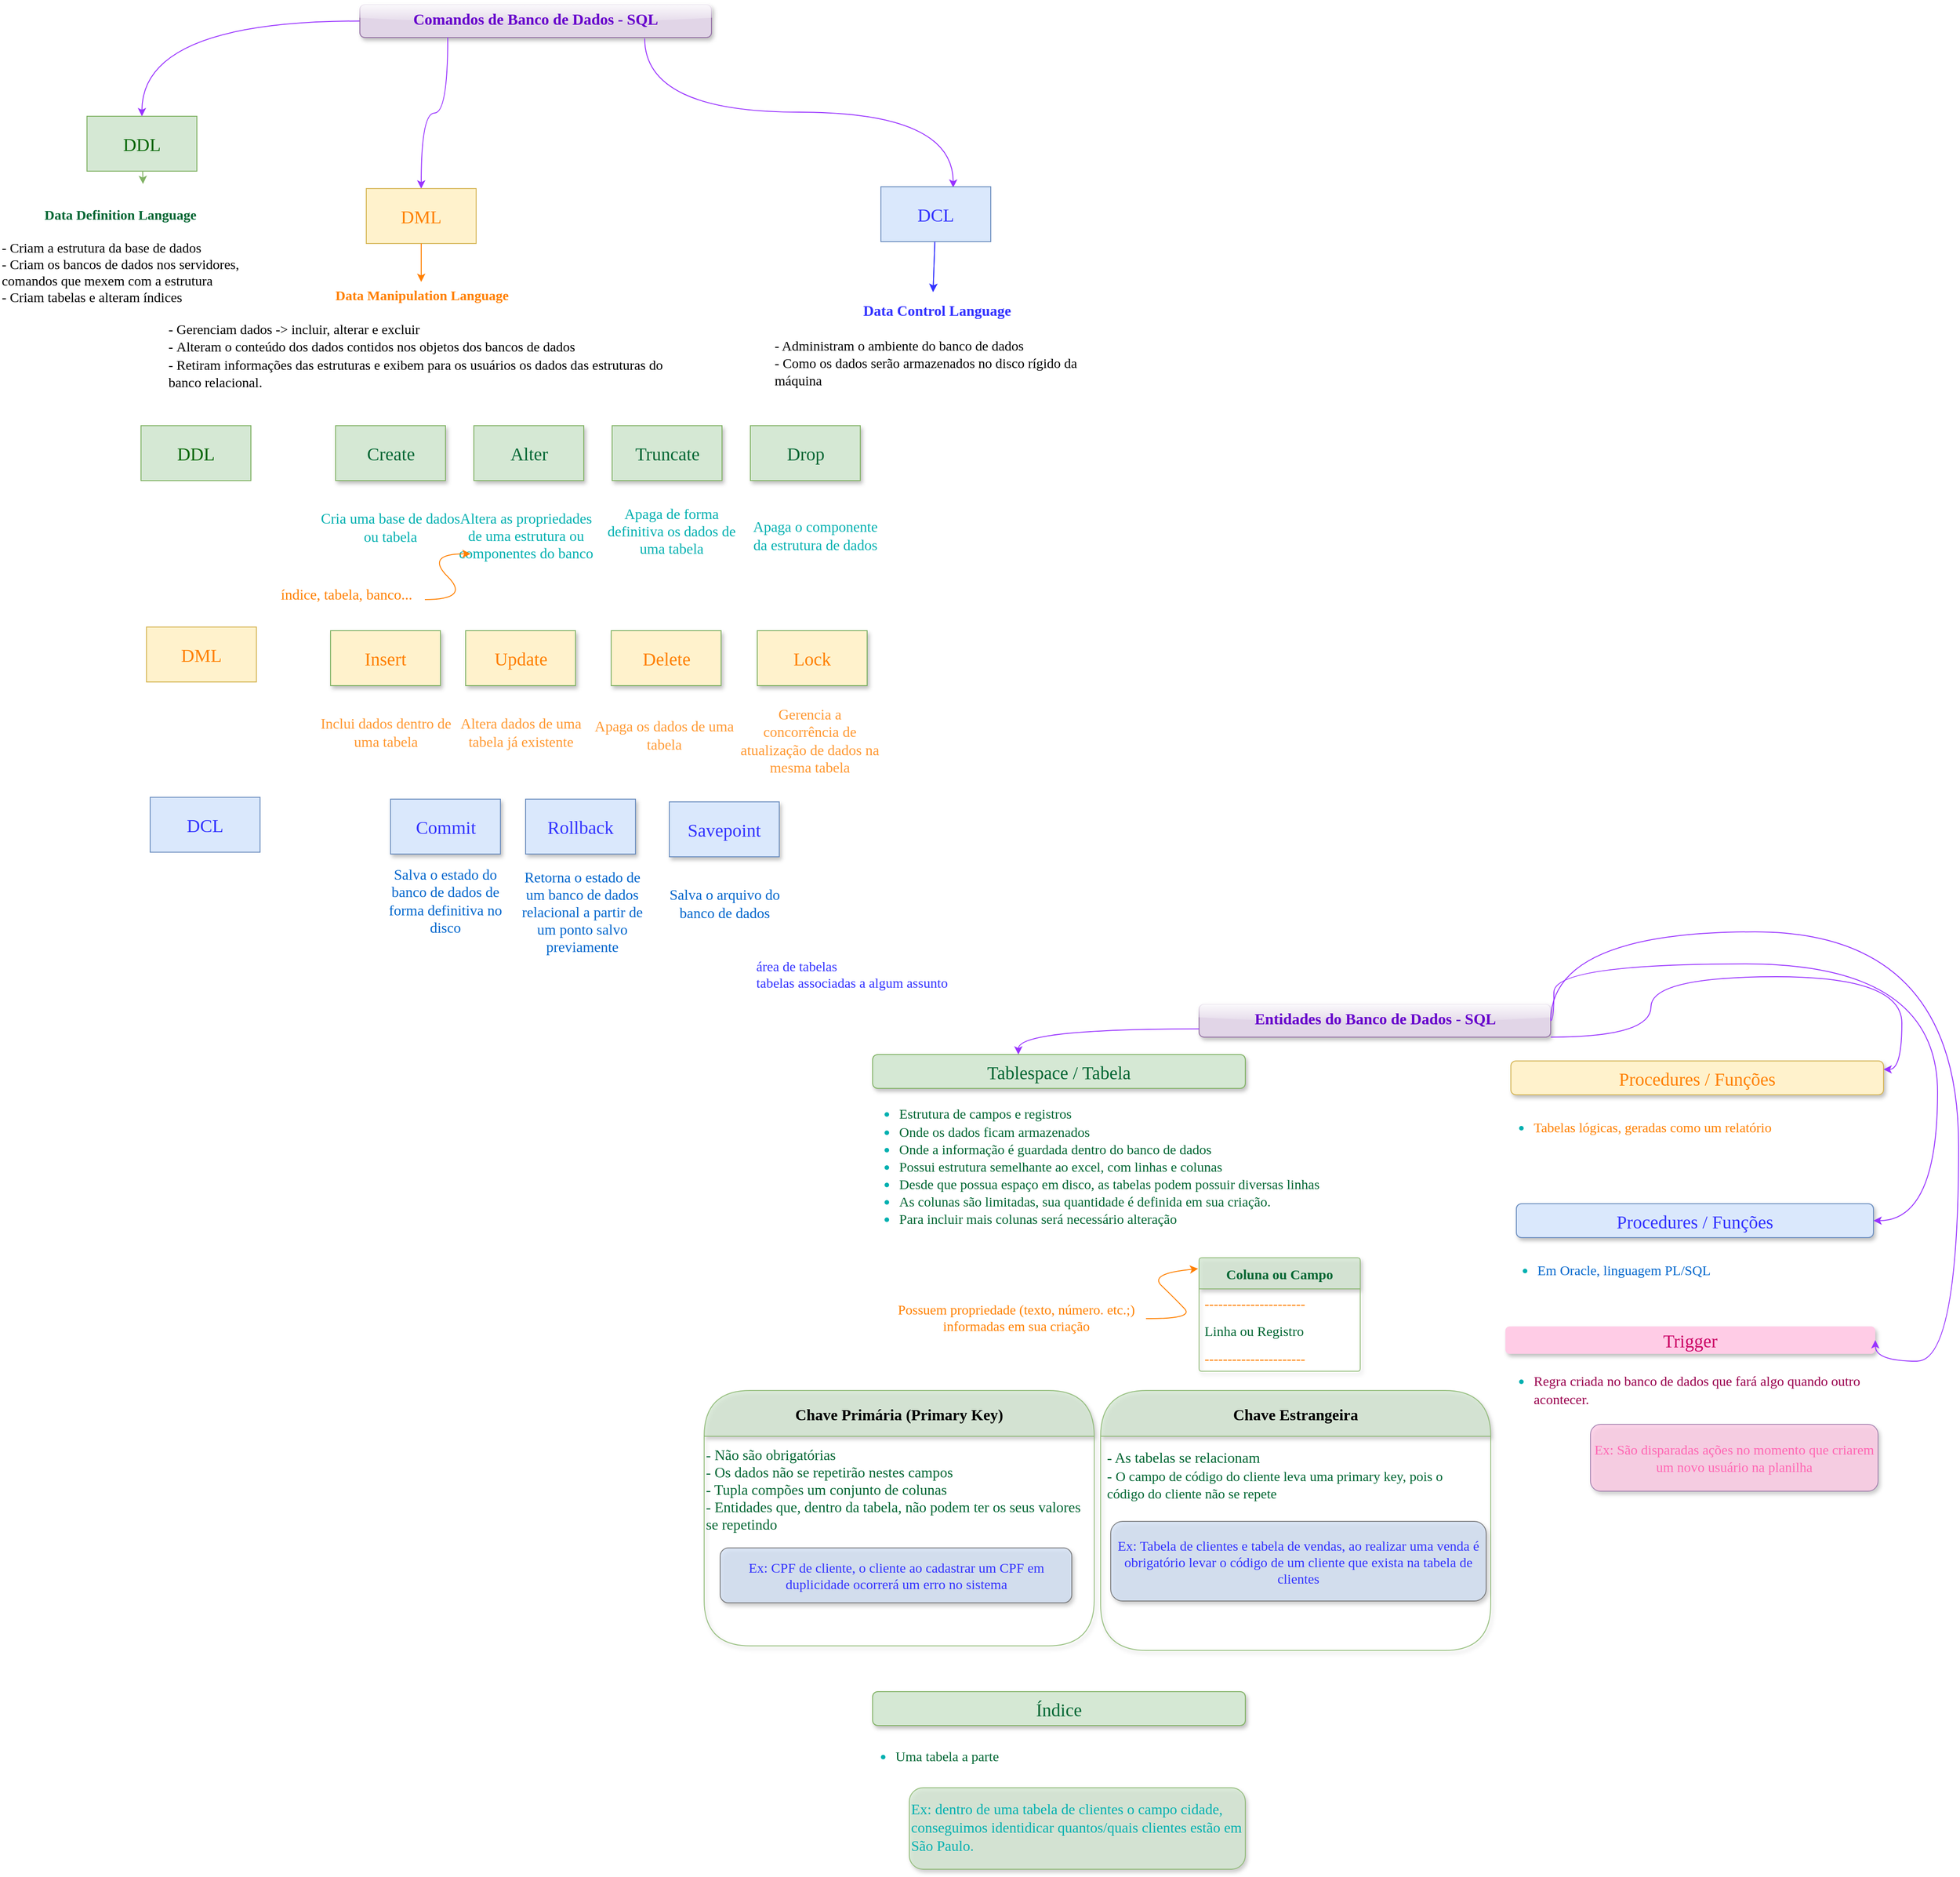 <mxfile version="20.4.0" type="github">
  <diagram id="2lYntNfgOz4Zp2xXQCv-" name="Página-1">
    <mxGraphModel dx="2600" dy="1845" grid="0" gridSize="10" guides="1" tooltips="1" connect="1" arrows="1" fold="1" page="0" pageScale="1" pageWidth="827" pageHeight="1169" background="none" math="0" shadow="0">
      <root>
        <mxCell id="0" />
        <mxCell id="1" parent="0" />
        <mxCell id="KcA9sx5EcOgl9lJ91ylc-1" value="&lt;font color=&quot;#006600&quot; face=&quot;Lucida Console&quot; style=&quot;font-size: 20px;&quot;&gt;DDL&lt;/font&gt;" style="rounded=0;whiteSpace=wrap;html=1;fillColor=#d5e8d4;strokeColor=#82b366;labelBackgroundColor=none;" parent="1" vertex="1">
          <mxGeometry x="-228" y="-315" width="120" height="60" as="geometry" />
        </mxCell>
        <mxCell id="KcA9sx5EcOgl9lJ91ylc-20" value="" style="edgeStyle=orthogonalEdgeStyle;orthogonalLoop=1;jettySize=auto;html=1;strokeColor=#9933FF;fontFamily=Comic Sans MS;fontSize=16;fontColor=#CC00CC;curved=1;" parent="1" source="KcA9sx5EcOgl9lJ91ylc-3" target="KcA9sx5EcOgl9lJ91ylc-1" edge="1">
          <mxGeometry relative="1" as="geometry" />
        </mxCell>
        <mxCell id="KcA9sx5EcOgl9lJ91ylc-3" value="&lt;font style=&quot;font-size: 17px;&quot; color=&quot;#6600cc&quot;&gt;Comandos de Banco de Dados - SQL&lt;/font&gt;" style="text;whiteSpace=wrap;html=1;fontFamily=Comic Sans MS;fontSize=14;fontStyle=1;strokeColor=#9673a6;rounded=1;shadow=1;glass=1;fillColor=#e1d5e7;fillStyle=auto;align=center;" parent="1" vertex="1">
          <mxGeometry x="70" y="-437" width="384" height="36" as="geometry" />
        </mxCell>
        <mxCell id="KcA9sx5EcOgl9lJ91ylc-4" value="" style="endArrow=classic;html=1;rounded=0;fontFamily=Lucida Console;fontSize=20;fontColor=#FF8000;fillColor=#d5e8d4;strokeColor=#82b366;" parent="1" source="KcA9sx5EcOgl9lJ91ylc-1" target="KcA9sx5EcOgl9lJ91ylc-6" edge="1">
          <mxGeometry width="50" height="50" relative="1" as="geometry">
            <mxPoint x="541" y="80" as="sourcePoint" />
            <mxPoint x="623" y="80" as="targetPoint" />
          </mxGeometry>
        </mxCell>
        <mxCell id="KcA9sx5EcOgl9lJ91ylc-6" value="&lt;br&gt;&lt;div style=&quot;text-align: center;&quot;&gt;&lt;b style=&quot;color: rgb(0, 102, 51); font-family: Verdana; background-color: initial;&quot;&gt;Data Definition Language&lt;/b&gt;&lt;/div&gt;&lt;div style=&quot;text-align: center;&quot;&gt;&lt;br&gt;&lt;/div&gt;- Criam a estrutura da base de dados&amp;nbsp;&lt;br&gt;- Criam os bancos de dados nos servidores,&lt;br&gt;comandos que mexem com a estrutura&lt;br&gt;- Criam tabelas e alteram índices" style="text;html=1;resizable=0;autosize=1;align=left;verticalAlign=middle;points=[];fillColor=default;strokeColor=none;rounded=0;labelBackgroundColor=none;fontFamily=Comic Sans MS;fontSize=15;fontColor=#000000;fillStyle=dots;gradientColor=none;" parent="1" vertex="1">
          <mxGeometry x="-323" y="-241" width="316" height="138" as="geometry" />
        </mxCell>
        <mxCell id="KcA9sx5EcOgl9lJ91ylc-122" value="" style="edgeStyle=orthogonalEdgeStyle;curved=1;orthogonalLoop=1;jettySize=auto;html=1;strokeColor=#9933FF;exitX=0.25;exitY=1;exitDx=0;exitDy=0;fillColor=#e1d5e7;" parent="1" source="KcA9sx5EcOgl9lJ91ylc-3" target="KcA9sx5EcOgl9lJ91ylc-81" edge="1">
          <mxGeometry relative="1" as="geometry">
            <mxPoint x="200" y="-290.0" as="targetPoint" />
          </mxGeometry>
        </mxCell>
        <mxCell id="KcA9sx5EcOgl9lJ91ylc-81" value="&lt;font face=&quot;Lucida Console&quot; style=&quot;font-size: 20px;&quot; color=&quot;#ff8000&quot;&gt;DML&lt;/font&gt;" style="rounded=0;whiteSpace=wrap;html=1;fillColor=#fff2cc;strokeColor=#d6b656;labelBackgroundColor=none;" parent="1" vertex="1">
          <mxGeometry x="77" y="-236" width="120" height="60" as="geometry" />
        </mxCell>
        <mxCell id="KcA9sx5EcOgl9lJ91ylc-102" style="edgeStyle=orthogonalEdgeStyle;rounded=0;jumpSize=2;orthogonalLoop=1;jettySize=auto;html=1;exitX=0.5;exitY=1;exitDx=0;exitDy=0;strokeColor=#00CC66;fontFamily=Comic Sans MS;fontSize=16;fontColor=#6600CC;" parent="1" edge="1">
          <mxGeometry relative="1" as="geometry">
            <mxPoint x="778.5" y="205" as="sourcePoint" />
            <mxPoint x="778.5" y="205" as="targetPoint" />
          </mxGeometry>
        </mxCell>
        <mxCell id="KcA9sx5EcOgl9lJ91ylc-110" value="&lt;font color=&quot;#000000&quot;&gt;&lt;br&gt;&lt;/font&gt;" style="text;html=1;align=left;verticalAlign=middle;resizable=0;points=[];autosize=1;strokeColor=none;fillColor=none;fontSize=17;fontFamily=Comic Sans MS;fontColor=#CC00CC;rounded=0;" parent="1" vertex="1">
          <mxGeometry x="-218" y="371" width="18" height="32" as="geometry" />
        </mxCell>
        <mxCell id="KcA9sx5EcOgl9lJ91ylc-118" value="&lt;font style=&quot;font-size: 15px;&quot;&gt;&lt;div style=&quot;text-align: center;&quot;&gt;&lt;b style=&quot;font-family: Verdana; background-color: initial;&quot;&gt;&lt;font color=&quot;#ff8000&quot;&gt;Data Manipulation Language&lt;/font&gt;&lt;/b&gt;&lt;/div&gt;&lt;div style=&quot;text-align: center;&quot;&gt;&lt;br style=&quot;color: rgb(0, 0, 0);&quot;&gt;&lt;/div&gt;&lt;font style=&quot;font-size: 15px;&quot; color=&quot;#000000&quot;&gt;- Gerenciam dados -&amp;gt; incluir, alterar e excluir&lt;br&gt;-&amp;nbsp;&lt;/font&gt;&lt;span style=&quot;color: rgb(0, 0, 0);&quot;&gt;Alteram o conteúdo dos dados contidos nos objetos dos bancos de dados&lt;/span&gt;&lt;font style=&quot;font-size: 15px;&quot; color=&quot;#000000&quot;&gt;&lt;br&gt;&lt;/font&gt;&lt;/font&gt;&lt;span style=&quot;font-size: 15px;&quot;&gt;&lt;font color=&quot;#000000&quot; style=&quot;font-size: 15px;&quot;&gt;- Retiram informações das estruturas e exibem para os usuários os dados das estruturas do banco relacional.&lt;/font&gt;&lt;br&gt;&lt;/span&gt;" style="text;html=1;strokeColor=none;fillColor=none;align=left;verticalAlign=middle;whiteSpace=wrap;rounded=0;labelBackgroundColor=none;fontFamily=Comic Sans MS;fontSize=16;fontColor=#00B0B0;" parent="1" vertex="1">
          <mxGeometry x="-141" y="-134" width="556" height="123" as="geometry" />
        </mxCell>
        <mxCell id="KcA9sx5EcOgl9lJ91ylc-120" value="" style="endArrow=classic;html=1;rounded=0;strokeColor=#FF8000;" parent="1" source="KcA9sx5EcOgl9lJ91ylc-81" target="KcA9sx5EcOgl9lJ91ylc-118" edge="1">
          <mxGeometry width="50" height="50" relative="1" as="geometry">
            <mxPoint x="245" y="-55" as="sourcePoint" />
            <mxPoint x="-35" y="-127" as="targetPoint" />
          </mxGeometry>
        </mxCell>
        <mxCell id="KcA9sx5EcOgl9lJ91ylc-125" value="&lt;font color=&quot;#3333ff&quot; face=&quot;Lucida Console&quot; style=&quot;font-size: 20px;&quot;&gt;DCL&lt;/font&gt;" style="rounded=0;whiteSpace=wrap;html=1;fillColor=#dae8fc;strokeColor=#6c8ebf;labelBackgroundColor=none;" parent="1" vertex="1">
          <mxGeometry x="639" y="-238" width="120" height="60" as="geometry" />
        </mxCell>
        <mxCell id="KcA9sx5EcOgl9lJ91ylc-127" value="" style="edgeStyle=orthogonalEdgeStyle;curved=1;orthogonalLoop=1;jettySize=auto;html=1;strokeColor=#9933FF;exitX=0.81;exitY=1.028;exitDx=0;exitDy=0;fillColor=#e1d5e7;exitPerimeter=0;entryX=0.658;entryY=0.017;entryDx=0;entryDy=0;entryPerimeter=0;" parent="1" source="KcA9sx5EcOgl9lJ91ylc-3" target="KcA9sx5EcOgl9lJ91ylc-125" edge="1">
          <mxGeometry relative="1" as="geometry">
            <mxPoint x="560" y="-267" as="sourcePoint" />
            <mxPoint x="346" y="-169" as="targetPoint" />
          </mxGeometry>
        </mxCell>
        <mxCell id="KcA9sx5EcOgl9lJ91ylc-128" value="&lt;div style=&quot;text-align: center;&quot;&gt;&lt;b style=&quot;font-family: Verdana; background-color: initial;&quot;&gt;&lt;font color=&quot;#3333ff&quot;&gt;Data Control Language&lt;/font&gt;&lt;/b&gt;&lt;/div&gt;&lt;div style=&quot;text-align: center;&quot;&gt;&lt;br style=&quot;font-size: 15px; color: rgb(0, 0, 0);&quot;&gt;&lt;/div&gt;&lt;font style=&quot;font-size: 15px;&quot; color=&quot;#000000&quot;&gt;&lt;span style=&quot;&quot;&gt;- Administram o ambiente do banco de dados &lt;br&gt;- Como os dados serão armazenados no disco rígido da máquina&lt;/span&gt;&lt;/font&gt;" style="text;html=1;strokeColor=none;fillColor=none;align=left;verticalAlign=middle;whiteSpace=wrap;rounded=0;labelBackgroundColor=none;fontFamily=Comic Sans MS;fontSize=16;fontColor=#00B0B0;" parent="1" vertex="1">
          <mxGeometry x="520.5" y="-106" width="357" height="82" as="geometry" />
        </mxCell>
        <mxCell id="KcA9sx5EcOgl9lJ91ylc-131" value="" style="endArrow=classic;html=1;rounded=0;strokeColor=#3333FF;" parent="1" source="KcA9sx5EcOgl9lJ91ylc-125" edge="1">
          <mxGeometry width="50" height="50" relative="1" as="geometry">
            <mxPoint x="147" y="-166" as="sourcePoint" />
            <mxPoint x="696" y="-123" as="targetPoint" />
          </mxGeometry>
        </mxCell>
        <mxCell id="KcA9sx5EcOgl9lJ91ylc-132" value="&lt;font color=&quot;#006633&quot; face=&quot;Lucida Console&quot; style=&quot;font-size: 20px;&quot;&gt;Create&lt;/font&gt;" style="rounded=0;whiteSpace=wrap;html=1;fillColor=#d5e8d4;strokeColor=#82b366;labelBackgroundColor=none;shadow=1;fillStyle=auto;fontSize=15;" parent="1" vertex="1">
          <mxGeometry x="43.5" y="23" width="120" height="60" as="geometry" />
        </mxCell>
        <mxCell id="KcA9sx5EcOgl9lJ91ylc-133" value="&lt;font color=&quot;#006633&quot; face=&quot;Lucida Console&quot; style=&quot;font-size: 20px;&quot;&gt;Alter&lt;/font&gt;" style="rounded=0;whiteSpace=wrap;html=1;fillColor=#d5e8d4;strokeColor=#82b366;labelBackgroundColor=none;shadow=1;fillStyle=auto;fontSize=15;" parent="1" vertex="1">
          <mxGeometry x="194.5" y="23" width="120" height="60" as="geometry" />
        </mxCell>
        <mxCell id="KcA9sx5EcOgl9lJ91ylc-134" value="&lt;font color=&quot;#006633&quot; face=&quot;Lucida Console&quot; style=&quot;font-size: 20px;&quot;&gt;Truncate&lt;/font&gt;" style="rounded=0;whiteSpace=wrap;html=1;fillColor=#d5e8d4;strokeColor=#82b366;labelBackgroundColor=none;shadow=1;fillStyle=auto;fontSize=15;" parent="1" vertex="1">
          <mxGeometry x="345.5" y="23" width="120" height="60" as="geometry" />
        </mxCell>
        <mxCell id="KcA9sx5EcOgl9lJ91ylc-135" value="&lt;font face=&quot;Lucida Console&quot; style=&quot;font-size: 20px;&quot;&gt;Drop&lt;/font&gt;" style="rounded=0;whiteSpace=wrap;html=1;fillColor=#d5e8d4;strokeColor=#82b366;labelBackgroundColor=none;shadow=1;fillStyle=auto;fontSize=15;fontColor=#006633;" parent="1" vertex="1">
          <mxGeometry x="496.5" y="23" width="120" height="60" as="geometry" />
        </mxCell>
        <mxCell id="KcA9sx5EcOgl9lJ91ylc-136" value="Cria uma base de dados ou tabela" style="text;html=1;strokeColor=none;fillColor=none;align=center;verticalAlign=middle;whiteSpace=wrap;rounded=0;labelBackgroundColor=none;fontFamily=Comic Sans MS;fontSize=16;fontColor=#00B0B0;fillStyle=auto;" parent="1" vertex="1">
          <mxGeometry x="26" y="102" width="155" height="64" as="geometry" />
        </mxCell>
        <mxCell id="KcA9sx5EcOgl9lJ91ylc-137" value="Altera as propriedades de uma estrutura ou componentes do banco" style="text;html=1;strokeColor=none;fillColor=none;align=center;verticalAlign=middle;whiteSpace=wrap;rounded=0;labelBackgroundColor=none;fontFamily=Comic Sans MS;fontSize=16;fontColor=#00B0B0;fillStyle=auto;" parent="1" vertex="1">
          <mxGeometry x="173.5" y="111" width="155" height="64" as="geometry" />
        </mxCell>
        <mxCell id="KcA9sx5EcOgl9lJ91ylc-138" value="Apaga de forma definitiva os dados de uma tabela" style="text;html=1;strokeColor=none;fillColor=none;align=center;verticalAlign=middle;whiteSpace=wrap;rounded=0;labelBackgroundColor=none;fontFamily=Comic Sans MS;fontSize=16;fontColor=#00B0B0;fillStyle=auto;" parent="1" vertex="1">
          <mxGeometry x="332.5" y="106" width="155" height="64" as="geometry" />
        </mxCell>
        <mxCell id="KcA9sx5EcOgl9lJ91ylc-139" value="Apaga o componente da estrutura de dados" style="text;html=1;strokeColor=none;fillColor=none;align=center;verticalAlign=middle;whiteSpace=wrap;rounded=0;labelBackgroundColor=none;fontFamily=Comic Sans MS;fontSize=16;fontColor=#00B0B0;fillStyle=auto;" parent="1" vertex="1">
          <mxGeometry x="489.5" y="111" width="155" height="64" as="geometry" />
        </mxCell>
        <mxCell id="KcA9sx5EcOgl9lJ91ylc-141" value="" style="curved=1;endArrow=classic;html=1;rounded=0;fontFamily=Comic Sans MS;fontSize=16;fontColor=#FF8000;strokeColor=#FF8000;" parent="1" edge="1">
          <mxGeometry width="50" height="50" relative="1" as="geometry">
            <mxPoint x="141" y="213" as="sourcePoint" />
            <mxPoint x="191" y="163" as="targetPoint" />
            <Array as="points">
              <mxPoint x="191" y="213" />
              <mxPoint x="141" y="163" />
            </Array>
          </mxGeometry>
        </mxCell>
        <mxCell id="KcA9sx5EcOgl9lJ91ylc-143" value="&lt;font color=&quot;#ff8000&quot;&gt;índice, tabela, banco...&lt;/font&gt;" style="text;html=1;align=center;verticalAlign=middle;resizable=0;points=[];autosize=1;strokeColor=none;fillColor=none;fontSize=16;fontFamily=Comic Sans MS;fontColor=#00B0B0;fillStyle=auto;" parent="1" vertex="1">
          <mxGeometry x="-36" y="191" width="181" height="31" as="geometry" />
        </mxCell>
        <mxCell id="KcA9sx5EcOgl9lJ91ylc-144" value="&lt;font color=&quot;#ff8000&quot; face=&quot;Lucida Console&quot; style=&quot;font-size: 20px;&quot;&gt;Insert&lt;/font&gt;" style="rounded=0;whiteSpace=wrap;html=1;fillColor=#FFF2CC;strokeColor=#82b366;labelBackgroundColor=none;shadow=1;fillStyle=auto;fontSize=15;" parent="1" vertex="1">
          <mxGeometry x="38" y="247" width="120" height="60" as="geometry" />
        </mxCell>
        <mxCell id="KcA9sx5EcOgl9lJ91ylc-148" value="&lt;font color=&quot;#ff9933&quot;&gt;Inclui dados dentro de uma tabela&lt;/font&gt;" style="text;html=1;strokeColor=none;fillColor=none;align=center;verticalAlign=middle;whiteSpace=wrap;rounded=0;labelBackgroundColor=none;fontFamily=Comic Sans MS;fontSize=16;fontColor=#00B0B0;fillStyle=auto;" parent="1" vertex="1">
          <mxGeometry x="20.5" y="326" width="155" height="64" as="geometry" />
        </mxCell>
        <mxCell id="KcA9sx5EcOgl9lJ91ylc-150" value="Apaga os dados de uma tabela" style="text;html=1;strokeColor=none;fillColor=none;align=center;verticalAlign=middle;whiteSpace=wrap;rounded=0;labelBackgroundColor=none;fontFamily=Comic Sans MS;fontSize=16;fontColor=#FF9933;fillStyle=auto;" parent="1" vertex="1">
          <mxGeometry x="325" y="329" width="155" height="64" as="geometry" />
        </mxCell>
        <mxCell id="KcA9sx5EcOgl9lJ91ylc-151" value="Gerencia a concorrência de atualização de dados na mesma tabela" style="text;html=1;strokeColor=none;fillColor=none;align=center;verticalAlign=middle;whiteSpace=wrap;rounded=0;labelBackgroundColor=none;fontFamily=Comic Sans MS;fontSize=16;fontColor=#FF9933;fillStyle=auto;" parent="1" vertex="1">
          <mxGeometry x="484" y="335" width="155" height="64" as="geometry" />
        </mxCell>
        <mxCell id="KcA9sx5EcOgl9lJ91ylc-153" value="&lt;font color=&quot;#ff8000&quot; face=&quot;Lucida Console&quot; style=&quot;font-size: 20px;&quot;&gt;Update&lt;/font&gt;" style="rounded=0;whiteSpace=wrap;html=1;fillColor=#FFF2CC;strokeColor=#82b366;labelBackgroundColor=none;shadow=1;fillStyle=auto;fontSize=15;" parent="1" vertex="1">
          <mxGeometry x="185.5" y="247" width="120" height="60" as="geometry" />
        </mxCell>
        <mxCell id="KcA9sx5EcOgl9lJ91ylc-155" value="Altera dados de uma tabela já existente" style="text;html=1;strokeColor=none;fillColor=none;align=center;verticalAlign=middle;whiteSpace=wrap;rounded=0;labelBackgroundColor=none;fontFamily=Comic Sans MS;fontSize=16;fontColor=#FF9933;fillStyle=auto;" parent="1" vertex="1">
          <mxGeometry x="173.75" y="326" width="143.5" height="64" as="geometry" />
        </mxCell>
        <mxCell id="KcA9sx5EcOgl9lJ91ylc-156" value="&lt;font color=&quot;#ff8000&quot; face=&quot;Lucida Console&quot; style=&quot;font-size: 20px;&quot;&gt;Delete&lt;/font&gt;" style="rounded=0;whiteSpace=wrap;html=1;fillColor=#FFF2CC;strokeColor=#82b366;labelBackgroundColor=none;shadow=1;fillStyle=auto;fontSize=15;" parent="1" vertex="1">
          <mxGeometry x="344.5" y="247" width="120" height="60" as="geometry" />
        </mxCell>
        <mxCell id="KcA9sx5EcOgl9lJ91ylc-157" value="&lt;font color=&quot;#ff8000&quot; face=&quot;Lucida Console&quot; style=&quot;font-size: 20px;&quot;&gt;Lock&lt;/font&gt;" style="rounded=0;whiteSpace=wrap;html=1;fillColor=#FFF2CC;strokeColor=#82b366;labelBackgroundColor=none;shadow=1;fillStyle=auto;fontSize=15;" parent="1" vertex="1">
          <mxGeometry x="504" y="247" width="120" height="60" as="geometry" />
        </mxCell>
        <mxCell id="KcA9sx5EcOgl9lJ91ylc-158" value="&lt;font color=&quot;#3333ff&quot; face=&quot;Lucida Console&quot; style=&quot;font-size: 20px;&quot;&gt;Commit&lt;/font&gt;" style="rounded=0;whiteSpace=wrap;html=1;fillColor=#dae8fc;strokeColor=#6c8ebf;labelBackgroundColor=none;shadow=1;fillStyle=auto;fontSize=15;" parent="1" vertex="1">
          <mxGeometry x="103.5" y="431" width="120" height="60" as="geometry" />
        </mxCell>
        <mxCell id="KcA9sx5EcOgl9lJ91ylc-159" value="&lt;font color=&quot;#0066cc&quot;&gt;Salva o estado do banco de dados de forma definitiva no disco&lt;/font&gt;" style="text;html=1;strokeColor=none;fillColor=none;align=center;verticalAlign=middle;whiteSpace=wrap;rounded=0;labelBackgroundColor=none;fontFamily=Comic Sans MS;fontSize=16;fontColor=#00B0B0;fillStyle=auto;" parent="1" vertex="1">
          <mxGeometry x="86" y="510" width="155" height="64" as="geometry" />
        </mxCell>
        <mxCell id="KcA9sx5EcOgl9lJ91ylc-160" value="&lt;font color=&quot;#0066cc&quot;&gt;Salva o arquivo do banco de dados&lt;/font&gt;" style="text;html=1;strokeColor=none;fillColor=none;align=center;verticalAlign=middle;whiteSpace=wrap;rounded=0;labelBackgroundColor=none;fontFamily=Comic Sans MS;fontSize=16;fontColor=#FF9933;fillStyle=auto;" parent="1" vertex="1">
          <mxGeometry x="390.5" y="513" width="155" height="64" as="geometry" />
        </mxCell>
        <mxCell id="KcA9sx5EcOgl9lJ91ylc-162" value="&lt;font color=&quot;#3333ff&quot; face=&quot;Lucida Console&quot; style=&quot;font-size: 20px;&quot;&gt;Rollback&lt;/font&gt;" style="rounded=0;whiteSpace=wrap;html=1;fillColor=#dae8fc;strokeColor=#6c8ebf;labelBackgroundColor=none;shadow=1;fillStyle=auto;fontSize=15;" parent="1" vertex="1">
          <mxGeometry x="251" y="431" width="120" height="60" as="geometry" />
        </mxCell>
        <mxCell id="KcA9sx5EcOgl9lJ91ylc-163" value="&lt;font color=&quot;#0066cc&quot;&gt;Retorna o estado de um banco de dados relacional a partir de um ponto salvo previamente&lt;/font&gt;" style="text;html=1;strokeColor=none;fillColor=none;align=center;verticalAlign=middle;whiteSpace=wrap;rounded=0;labelBackgroundColor=none;fontFamily=Comic Sans MS;fontSize=16;fontColor=#FF9933;fillStyle=auto;" parent="1" vertex="1">
          <mxGeometry x="241" y="522" width="143.5" height="64" as="geometry" />
        </mxCell>
        <mxCell id="KcA9sx5EcOgl9lJ91ylc-164" value="&lt;font color=&quot;#3333ff&quot; face=&quot;Lucida Console&quot; style=&quot;font-size: 20px;&quot;&gt;Savepoint&lt;/font&gt;" style="rounded=0;whiteSpace=wrap;html=1;fillColor=#dae8fc;strokeColor=#6c8ebf;labelBackgroundColor=none;shadow=1;fillStyle=auto;fontSize=15;" parent="1" vertex="1">
          <mxGeometry x="408" y="434" width="120" height="60" as="geometry" />
        </mxCell>
        <mxCell id="lpabvSlIWiEK5Iqg3zDG-1" value="&lt;font color=&quot;#006600&quot; face=&quot;Lucida Console&quot; style=&quot;font-size: 20px;&quot;&gt;DDL&lt;/font&gt;" style="rounded=0;whiteSpace=wrap;html=1;fillColor=#d5e8d4;strokeColor=#82b366;labelBackgroundColor=none;" vertex="1" parent="1">
          <mxGeometry x="-169" y="23" width="120" height="60" as="geometry" />
        </mxCell>
        <mxCell id="lpabvSlIWiEK5Iqg3zDG-2" value="&lt;font face=&quot;Lucida Console&quot; style=&quot;font-size: 20px;&quot; color=&quot;#ff8000&quot;&gt;DML&lt;/font&gt;" style="rounded=0;whiteSpace=wrap;html=1;fillColor=#fff2cc;strokeColor=#d6b656;labelBackgroundColor=none;" vertex="1" parent="1">
          <mxGeometry x="-163" y="243" width="120" height="60" as="geometry" />
        </mxCell>
        <mxCell id="lpabvSlIWiEK5Iqg3zDG-3" value="&lt;font color=&quot;#3333ff&quot; face=&quot;Lucida Console&quot; style=&quot;font-size: 20px;&quot;&gt;DCL&lt;/font&gt;" style="rounded=0;whiteSpace=wrap;html=1;fillColor=#dae8fc;strokeColor=#6c8ebf;labelBackgroundColor=none;" vertex="1" parent="1">
          <mxGeometry x="-159" y="429" width="120" height="60" as="geometry" />
        </mxCell>
        <mxCell id="lpabvSlIWiEK5Iqg3zDG-13" value="&lt;font color=&quot;#3333ff&quot; face=&quot;Lucida Console&quot; style=&quot;font-size: 20px;&quot;&gt;DCL&lt;/font&gt;" style="rounded=0;whiteSpace=wrap;html=1;fillColor=#dae8fc;strokeColor=#6c8ebf;labelBackgroundColor=none;" vertex="1" parent="1">
          <mxGeometry x="639" y="-238" width="120" height="60" as="geometry" />
        </mxCell>
        <mxCell id="lpabvSlIWiEK5Iqg3zDG-15" value="" style="endArrow=classic;html=1;rounded=0;strokeColor=#3333FF;" edge="1" source="lpabvSlIWiEK5Iqg3zDG-13" parent="1">
          <mxGeometry width="50" height="50" relative="1" as="geometry">
            <mxPoint x="147" y="-166" as="sourcePoint" />
            <mxPoint x="696.0" y="-123" as="targetPoint" />
          </mxGeometry>
        </mxCell>
        <mxCell id="lpabvSlIWiEK5Iqg3zDG-17" value="&lt;font style=&quot;font-size: 17px;&quot; color=&quot;#6600cc&quot;&gt;Entidades do Banco de Dados - SQL&lt;/font&gt;" style="text;whiteSpace=wrap;html=1;fontFamily=Comic Sans MS;fontSize=14;fontStyle=1;strokeColor=#9673a6;rounded=1;shadow=1;glass=1;fillColor=#e1d5e7;fillStyle=auto;align=center;" vertex="1" parent="1">
          <mxGeometry x="986.5" y="655" width="384" height="36" as="geometry" />
        </mxCell>
        <mxCell id="lpabvSlIWiEK5Iqg3zDG-21" value="área de tabelas&lt;br&gt;tabelas associadas a algum assunto" style="text;html=1;align=left;verticalAlign=middle;resizable=0;points=[];autosize=1;strokeColor=none;fillColor=none;fontSize=15;fontFamily=Verdana;fontColor=#3333FF;" vertex="1" parent="1">
          <mxGeometry x="501" y="598" width="288" height="48" as="geometry" />
        </mxCell>
        <mxCell id="lpabvSlIWiEK5Iqg3zDG-43" value="" style="text;html=1;resizable=0;autosize=1;align=left;verticalAlign=middle;points=[];fillColor=default;strokeColor=none;rounded=0;fillStyle=auto;fontFamily=Verdana;fontSize=15;fontColor=#3333FF;" vertex="1" parent="1">
          <mxGeometry x="169.997" y="1387.003" width="50" height="44" as="geometry" />
        </mxCell>
        <mxCell id="lpabvSlIWiEK5Iqg3zDG-54" value="&lt;font color=&quot;#cc0066&quot; face=&quot;Lucida Console&quot; style=&quot;font-size: 20px;&quot;&gt;Trigger&lt;/font&gt;" style="rounded=1;whiteSpace=wrap;html=1;fillColor=#FFCCE6;strokeColor=none;labelBackgroundColor=none;shadow=1;fillStyle=auto;fontSize=15;fontFamily=Verdana;glass=0;" vertex="1" parent="1">
          <mxGeometry x="1321" y="1007" width="404" height="30" as="geometry" />
        </mxCell>
        <mxCell id="lpabvSlIWiEK5Iqg3zDG-55" value="&lt;div style=&quot;&quot;&gt;&lt;ul&gt;&lt;li&gt;&lt;span style=&quot;font-size: 15px; color: rgb(153, 0, 77); background-color: initial;&quot;&gt;Regra criada no banco de dados que fará algo quando outro acontecer.&lt;/span&gt;&lt;/li&gt;&lt;/ul&gt;&lt;/div&gt;" style="text;html=1;strokeColor=none;fillColor=none;align=left;verticalAlign=middle;whiteSpace=wrap;rounded=0;labelBackgroundColor=none;fontFamily=Comic Sans MS;fontSize=16;fontColor=#00B0B0;fillStyle=auto;" vertex="1" parent="1">
          <mxGeometry x="1310" y="1052" width="407" height="47" as="geometry" />
        </mxCell>
        <mxCell id="lpabvSlIWiEK5Iqg3zDG-57" value="&lt;span style=&quot;font-size: 15px; font-weight: 400; text-align: left;&quot;&gt;&lt;font color=&quot;#ff66b3&quot;&gt;Ex: São disparadas ações no momento que criarem um novo usuário na planilha&lt;/font&gt;&lt;/span&gt;" style="text;whiteSpace=wrap;html=1;fontFamily=Comic Sans MS;fontSize=14;fontStyle=1;strokeColor=#9673a6;rounded=1;shadow=1;glass=0;fillColor=#FFCCE6;fillStyle=auto;align=center;verticalAlign=middle;sketch=0;opacity=80;" vertex="1" parent="1">
          <mxGeometry x="1414" y="1114" width="314" height="73" as="geometry" />
        </mxCell>
        <mxCell id="lpabvSlIWiEK5Iqg3zDG-65" value="&lt;font color=&quot;#3333ff&quot; face=&quot;Lucida Console&quot; style=&quot;font-size: 20px;&quot;&gt;Procedures / Funções&lt;/font&gt;" style="rounded=1;whiteSpace=wrap;html=1;fillColor=#dae8fc;strokeColor=#6c8ebf;labelBackgroundColor=none;shadow=1;fillStyle=auto;fontSize=15;fontFamily=Verdana;glass=0;" vertex="1" parent="1">
          <mxGeometry x="1333" y="873" width="390" height="37" as="geometry" />
        </mxCell>
        <mxCell id="lpabvSlIWiEK5Iqg3zDG-66" value="&lt;ul&gt;&lt;li&gt;&lt;span style=&quot;font-size: 15px;&quot;&gt;&lt;font color=&quot;#0066cc&quot;&gt;Em Oracle, linguagem PL/SQL&lt;/font&gt;&lt;/span&gt;&lt;/li&gt;&lt;/ul&gt;" style="text;html=1;strokeColor=none;fillColor=none;align=left;verticalAlign=middle;whiteSpace=wrap;rounded=0;labelBackgroundColor=none;fontFamily=Comic Sans MS;fontSize=16;fontColor=#00B0B0;fillStyle=auto;" vertex="1" parent="1">
          <mxGeometry x="1314" y="921.0" width="387" height="47" as="geometry" />
        </mxCell>
        <mxCell id="lpabvSlIWiEK5Iqg3zDG-75" value="&lt;font color=&quot;#ff8000&quot; face=&quot;Lucida Console&quot; style=&quot;font-size: 20px;&quot;&gt;Procedures / Funções&lt;/font&gt;" style="rounded=1;whiteSpace=wrap;html=1;fillColor=#fff2cc;strokeColor=#d6b656;labelBackgroundColor=none;shadow=1;fillStyle=auto;fontSize=15;fontFamily=Verdana;glass=0;" vertex="1" parent="1">
          <mxGeometry x="1327" y="717" width="407" height="37" as="geometry" />
        </mxCell>
        <mxCell id="lpabvSlIWiEK5Iqg3zDG-83" value="&lt;ul&gt;&lt;li&gt;&lt;span style=&quot;font-size: 15px;&quot;&gt;&lt;font style=&quot;line-height: 1;&quot; color=&quot;#ff8000&quot;&gt;Tabelas lógicas, geradas como um relatório&lt;/font&gt;&lt;/span&gt;&lt;/li&gt;&lt;/ul&gt;" style="text;html=1;strokeColor=none;fillColor=none;align=left;verticalAlign=middle;whiteSpace=wrap;rounded=0;labelBackgroundColor=none;fontFamily=Comic Sans MS;fontSize=16;fontColor=#00B0B0;fillStyle=auto;" vertex="1" parent="1">
          <mxGeometry x="1310" y="765.0" width="387" height="47" as="geometry" />
        </mxCell>
        <mxCell id="lpabvSlIWiEK5Iqg3zDG-96" value="" style="edgeStyle=orthogonalEdgeStyle;orthogonalLoop=1;jettySize=auto;html=1;strokeColor=#9933FF;fontFamily=Comic Sans MS;fontSize=16;fontColor=#CC00CC;curved=1;entryX=1;entryY=0.5;entryDx=0;entryDy=0;" edge="1" parent="1" source="lpabvSlIWiEK5Iqg3zDG-17" target="lpabvSlIWiEK5Iqg3zDG-54">
          <mxGeometry relative="1" as="geometry">
            <mxPoint x="1482" y="587" as="sourcePoint" />
            <mxPoint x="1427" y="845" as="targetPoint" />
            <Array as="points">
              <mxPoint x="1371" y="576" />
              <mxPoint x="1816" y="576" />
              <mxPoint x="1816" y="1045" />
              <mxPoint x="1725" y="1045" />
            </Array>
          </mxGeometry>
        </mxCell>
        <mxCell id="lpabvSlIWiEK5Iqg3zDG-98" value="" style="edgeStyle=orthogonalEdgeStyle;orthogonalLoop=1;jettySize=auto;html=1;strokeColor=#9933FF;fontFamily=Comic Sans MS;fontSize=16;fontColor=#CC00CC;curved=1;entryX=1;entryY=0.5;entryDx=0;entryDy=0;exitX=1;exitY=0.5;exitDx=0;exitDy=0;" edge="1" parent="1" source="lpabvSlIWiEK5Iqg3zDG-17" target="lpabvSlIWiEK5Iqg3zDG-65">
          <mxGeometry relative="1" as="geometry">
            <mxPoint x="1480" y="598" as="sourcePoint" />
            <mxPoint x="1427" y="845" as="targetPoint" />
            <Array as="points">
              <mxPoint x="1374" y="611" />
              <mxPoint x="1793" y="611" />
              <mxPoint x="1793" y="892" />
            </Array>
          </mxGeometry>
        </mxCell>
        <mxCell id="lpabvSlIWiEK5Iqg3zDG-100" value="&lt;font color=&quot;#006633&quot; face=&quot;Lucida Console&quot; style=&quot;font-size: 20px;&quot;&gt;Tablespace / Tabela&lt;/font&gt;" style="rounded=1;whiteSpace=wrap;html=1;fillColor=#d5e8d4;strokeColor=#82b366;labelBackgroundColor=none;shadow=1;fillStyle=auto;fontSize=15;fontFamily=Verdana;glass=0;" vertex="1" parent="1">
          <mxGeometry x="630" y="710" width="407" height="37" as="geometry" />
        </mxCell>
        <mxCell id="lpabvSlIWiEK5Iqg3zDG-101" value="" style="edgeStyle=orthogonalEdgeStyle;orthogonalLoop=1;jettySize=auto;html=1;strokeColor=#9933FF;fontFamily=Comic Sans MS;fontSize=16;fontColor=#CC00CC;curved=1;exitX=0;exitY=0.75;exitDx=0;exitDy=0;entryX=0.391;entryY=0;entryDx=0;entryDy=0;entryPerimeter=0;" edge="1" parent="1" source="lpabvSlIWiEK5Iqg3zDG-17" target="lpabvSlIWiEK5Iqg3zDG-100">
          <mxGeometry relative="1" as="geometry">
            <mxPoint x="1536.0" y="800" as="sourcePoint" />
            <mxPoint x="1298" y="904" as="targetPoint" />
          </mxGeometry>
        </mxCell>
        <mxCell id="lpabvSlIWiEK5Iqg3zDG-102" value="" style="edgeStyle=orthogonalEdgeStyle;orthogonalLoop=1;jettySize=auto;html=1;strokeColor=#9933FF;fontFamily=Comic Sans MS;fontSize=16;fontColor=#CC00CC;curved=1;exitX=1;exitY=1;exitDx=0;exitDy=0;entryX=1;entryY=0.25;entryDx=0;entryDy=0;" edge="1" parent="1" source="lpabvSlIWiEK5Iqg3zDG-17" target="lpabvSlIWiEK5Iqg3zDG-75">
          <mxGeometry relative="1" as="geometry">
            <mxPoint x="1571.0" y="709" as="sourcePoint" />
            <mxPoint x="1333" y="813" as="targetPoint" />
            <Array as="points">
              <mxPoint x="1480" y="625" />
              <mxPoint x="1754" y="625" />
              <mxPoint x="1754" y="726" />
            </Array>
          </mxGeometry>
        </mxCell>
        <mxCell id="lpabvSlIWiEK5Iqg3zDG-104" value="&lt;ul&gt;&lt;li&gt;&lt;span style=&quot;font-size: 15px;&quot;&gt;&lt;font color=&quot;#006633&quot; style=&quot;line-height: 1;&quot;&gt;Estrutura de campos e registros&lt;/font&gt;&lt;/span&gt;&lt;/li&gt;&lt;li&gt;&lt;span style=&quot;font-size: 15px;&quot;&gt;&lt;font color=&quot;#006633&quot; style=&quot;line-height: 1;&quot;&gt;Onde os dados ficam armazenados&lt;/font&gt;&lt;/span&gt;&lt;/li&gt;&lt;li&gt;&lt;span style=&quot;font-size: 15px;&quot;&gt;&lt;font color=&quot;#006633&quot; style=&quot;line-height: 1;&quot;&gt;Onde a informação é guardada dentro do banco de dados&lt;/font&gt;&lt;/span&gt;&lt;/li&gt;&lt;li&gt;&lt;span style=&quot;font-size: 15px;&quot;&gt;&lt;font color=&quot;#006633&quot; style=&quot;line-height: 1;&quot;&gt;Possui estrutura semelhante ao excel, com linhas e colunas&lt;/font&gt;&lt;/span&gt;&lt;/li&gt;&lt;li&gt;&lt;span style=&quot;font-size: 15px;&quot;&gt;&lt;font color=&quot;#006633&quot; style=&quot;line-height: 1;&quot;&gt;Desde que possua espaço em disco, as tabelas podem possuir diversas linhas&lt;/font&gt;&lt;/span&gt;&lt;/li&gt;&lt;li&gt;&lt;span style=&quot;font-size: 15px;&quot;&gt;&lt;font color=&quot;#006633&quot; style=&quot;line-height: 1;&quot;&gt;As colunas são limitadas, sua quantidade é definida em sua criação.&amp;nbsp;&lt;/font&gt;&lt;/span&gt;&lt;/li&gt;&lt;li&gt;&lt;span style=&quot;font-size: 15px;&quot;&gt;&lt;font color=&quot;#006633&quot; style=&quot;line-height: 1;&quot;&gt;Para incluir mais colunas será necessário alteração&lt;/font&gt;&lt;/span&gt;&lt;/li&gt;&lt;/ul&gt;" style="text;html=1;strokeColor=none;fillColor=none;align=left;verticalAlign=middle;whiteSpace=wrap;rounded=0;labelBackgroundColor=none;fontFamily=Comic Sans MS;fontSize=16;fontColor=#00B0B0;fillStyle=auto;" vertex="1" parent="1">
          <mxGeometry x="616.5" y="808" width="582" height="47" as="geometry" />
        </mxCell>
        <mxCell id="lpabvSlIWiEK5Iqg3zDG-126" value="Coluna ou Campo" style="swimlane;fontStyle=1;childLayout=stackLayout;horizontal=1;startSize=34;horizontalStack=0;resizeParent=1;resizeParentMax=0;resizeLast=0;collapsible=1;marginBottom=0;rounded=1;shadow=1;glass=0;sketch=0;fillStyle=auto;strokeColor=#82b366;fontFamily=Comic Sans MS;fontSize=15;fillColor=#d5e8d4;opacity=80;html=0;fontColor=#006633;arcSize=3;" vertex="1" parent="1">
          <mxGeometry x="986.5" y="932" width="176" height="124" as="geometry" />
        </mxCell>
        <mxCell id="lpabvSlIWiEK5Iqg3zDG-127" value="----------------------" style="text;strokeColor=none;fillColor=none;align=left;verticalAlign=middle;spacingLeft=4;spacingRight=4;overflow=hidden;points=[[0,0.5],[1,0.5]];portConstraint=eastwest;rotatable=0;rounded=1;shadow=1;glass=0;sketch=0;fillStyle=auto;fontFamily=Comic Sans MS;fontSize=15;fontColor=#FF8000;opacity=80;html=0;" vertex="1" parent="lpabvSlIWiEK5Iqg3zDG-126">
          <mxGeometry y="34" width="176" height="30" as="geometry" />
        </mxCell>
        <mxCell id="lpabvSlIWiEK5Iqg3zDG-128" value="Linha ou Registro" style="text;strokeColor=none;fillColor=none;align=left;verticalAlign=middle;spacingLeft=4;spacingRight=4;overflow=hidden;points=[[0,0.5],[1,0.5]];portConstraint=eastwest;rotatable=0;rounded=1;shadow=1;glass=0;sketch=0;fillStyle=auto;fontFamily=Comic Sans MS;fontSize=15;fontColor=#006633;opacity=80;html=0;" vertex="1" parent="lpabvSlIWiEK5Iqg3zDG-126">
          <mxGeometry y="64" width="176" height="30" as="geometry" />
        </mxCell>
        <mxCell id="lpabvSlIWiEK5Iqg3zDG-129" value="----------------------" style="text;strokeColor=none;fillColor=none;align=left;verticalAlign=middle;spacingLeft=4;spacingRight=4;overflow=hidden;points=[[0,0.5],[1,0.5]];portConstraint=eastwest;rotatable=0;rounded=1;shadow=1;glass=0;sketch=0;fillStyle=auto;fontFamily=Comic Sans MS;fontSize=15;fontColor=#FF8000;opacity=80;html=0;" vertex="1" parent="lpabvSlIWiEK5Iqg3zDG-126">
          <mxGeometry y="94" width="176" height="30" as="geometry" />
        </mxCell>
        <mxCell id="lpabvSlIWiEK5Iqg3zDG-130" value="" style="curved=1;endArrow=classic;html=1;strokeColor=#FF8000;fontFamily=Comic Sans MS;fontSize=15;fontColor=#FF8000;" edge="1" parent="1" source="lpabvSlIWiEK5Iqg3zDG-132">
          <mxGeometry width="50" height="50" relative="1" as="geometry">
            <mxPoint x="931.5" y="999" as="sourcePoint" />
            <mxPoint x="985.5" y="944" as="targetPoint" />
            <Array as="points">
              <mxPoint x="981.5" y="999" />
              <mxPoint x="959.5" y="976" />
              <mxPoint x="931.5" y="949" />
            </Array>
          </mxGeometry>
        </mxCell>
        <mxCell id="lpabvSlIWiEK5Iqg3zDG-132" value="Possuem propriedade (texto, número. etc.;) informadas em sua criação" style="text;html=1;strokeColor=none;fillColor=none;align=center;verticalAlign=middle;whiteSpace=wrap;rounded=0;shadow=1;glass=0;sketch=0;fillStyle=auto;fontFamily=Comic Sans MS;fontSize=15;fontColor=#FF8000;opacity=80;" vertex="1" parent="1">
          <mxGeometry x="644.5" y="965" width="284" height="64" as="geometry" />
        </mxCell>
        <mxCell id="lpabvSlIWiEK5Iqg3zDG-134" value="Chave Primária (Primary Key)" style="swimlane;rounded=1;shadow=1;glass=0;sketch=0;fillStyle=auto;strokeColor=#82b366;fontFamily=Comic Sans MS;fontSize=17;fillColor=#d5e8d4;opacity=80;html=0;startSize=50;arcSize=37;" vertex="1" parent="1">
          <mxGeometry x="446" y="1077" width="426" height="279" as="geometry" />
        </mxCell>
        <mxCell id="lpabvSlIWiEK5Iqg3zDG-139" value="&lt;font color=&quot;#006633&quot;&gt;- Não são obrigatórias&amp;nbsp;&lt;br&gt;- Os dados não se repetirão nestes campos&lt;br&gt;- Tupla compões um conjunto de colunas&lt;br&gt;- Entidades que, dentro da tabela, não podem ter os seus valores se repetindo&lt;/font&gt;" style="text;html=1;strokeColor=none;fillColor=none;align=left;verticalAlign=middle;whiteSpace=wrap;rounded=0;labelBackgroundColor=none;fontFamily=Comic Sans MS;fontSize=16;fontColor=#00B0B0;fillStyle=auto;" vertex="1" parent="lpabvSlIWiEK5Iqg3zDG-134">
          <mxGeometry y="55" width="419" height="105" as="geometry" />
        </mxCell>
        <mxCell id="lpabvSlIWiEK5Iqg3zDG-141" value="&lt;span style=&quot;color: rgb(51, 51, 255); font-family: Verdana; text-align: left;&quot;&gt;Ex: CPF de cliente, o cliente ao cadastrar um CPF em duplicidade ocorrerá um erro no sistema&lt;/span&gt;" style="whiteSpace=wrap;html=1;rounded=1;shadow=1;glass=0;sketch=0;fillStyle=auto;strokeColor=#666666;fontFamily=Comic Sans MS;fontSize=15;fontColor=#333333;fillColor=#D4E1F5;opacity=80;" vertex="1" parent="lpabvSlIWiEK5Iqg3zDG-134">
          <mxGeometry x="17.5" y="172" width="384" height="60" as="geometry" />
        </mxCell>
        <mxCell id="lpabvSlIWiEK5Iqg3zDG-135" value="Chave Estrangeira" style="swimlane;rounded=1;shadow=1;glass=0;sketch=0;fillStyle=auto;strokeColor=#82b366;fontFamily=Comic Sans MS;fontSize=17;fillColor=#d5e8d4;opacity=80;html=0;startSize=50;arcSize=50;" vertex="1" parent="1">
          <mxGeometry x="879" y="1077" width="426" height="284" as="geometry" />
        </mxCell>
        <mxCell id="lpabvSlIWiEK5Iqg3zDG-140" value="&lt;font color=&quot;#006633&quot;&gt;&lt;br&gt;- As tabelas se relacionam&lt;br&gt;-&amp;nbsp;&lt;span style=&quot;font-family: Verdana; font-size: 15px;&quot;&gt;O campo de código do cliente leva uma primary key, pois o código do cliente não se repete&lt;/span&gt;&lt;br&gt;&lt;/font&gt;" style="text;html=1;strokeColor=none;fillColor=none;align=left;verticalAlign=middle;whiteSpace=wrap;rounded=0;labelBackgroundColor=none;fontFamily=Comic Sans MS;fontSize=16;fontColor=#00B0B0;fillStyle=auto;" vertex="1" parent="lpabvSlIWiEK5Iqg3zDG-135">
          <mxGeometry x="4.5" y="37" width="413" height="92" as="geometry" />
        </mxCell>
        <mxCell id="lpabvSlIWiEK5Iqg3zDG-142" value="&lt;span style=&quot;color: rgb(51, 51, 255); font-family: Verdana; text-align: left;&quot;&gt;Ex: Tabela de clientes e tabela de vendas, ao realizar uma venda é obrigatório levar o código de um cliente que exista na tabela de clientes&lt;/span&gt;" style="whiteSpace=wrap;html=1;rounded=1;shadow=1;glass=0;sketch=0;fillStyle=auto;strokeColor=#666666;fontFamily=Comic Sans MS;fontSize=15;fontColor=#333333;fillColor=#D4E1F5;opacity=80;" vertex="1" parent="lpabvSlIWiEK5Iqg3zDG-135">
          <mxGeometry x="11" y="143" width="410" height="87" as="geometry" />
        </mxCell>
        <mxCell id="lpabvSlIWiEK5Iqg3zDG-143" value="&lt;font color=&quot;#006633&quot; face=&quot;Lucida Console&quot; style=&quot;font-size: 20px;&quot;&gt;Índice&lt;/font&gt;" style="rounded=1;whiteSpace=wrap;html=1;fillColor=#d5e8d4;strokeColor=#82b366;labelBackgroundColor=none;shadow=1;fillStyle=auto;fontSize=15;fontFamily=Verdana;glass=0;" vertex="1" parent="1">
          <mxGeometry x="630" y="1406" width="407" height="37" as="geometry" />
        </mxCell>
        <mxCell id="lpabvSlIWiEK5Iqg3zDG-144" value="&lt;ul&gt;&lt;li&gt;&lt;font color=&quot;#006633&quot;&gt;&lt;span style=&quot;font-size: 15px;&quot;&gt;Uma tabela a parte&lt;/span&gt;&lt;/font&gt;&lt;/li&gt;&lt;/ul&gt;" style="text;html=1;strokeColor=none;fillColor=none;align=left;verticalAlign=middle;whiteSpace=wrap;rounded=0;labelBackgroundColor=none;fontFamily=Comic Sans MS;fontSize=16;fontColor=#00B0B0;fillStyle=auto;" vertex="1" parent="1">
          <mxGeometry x="613" y="1452" width="582" height="47" as="geometry" />
        </mxCell>
        <mxCell id="lpabvSlIWiEK5Iqg3zDG-145" value="&lt;br style=&quot;color: rgb(0, 176, 176); font-size: 16px; font-weight: 400;&quot;&gt;&lt;span style=&quot;color: rgb(0, 176, 176); font-size: 16px; font-weight: 400;&quot;&gt;Ex: dentro de uma tabela de clientes o campo cidade, conseguimos identidicar quantos/quais clientes estão em São Paulo.&lt;br&gt;&lt;br&gt;&lt;/span&gt;" style="text;whiteSpace=wrap;html=1;fontFamily=Comic Sans MS;fontSize=14;fontStyle=1;strokeColor=#82b366;rounded=1;shadow=1;glass=0;fillColor=#d5e8d4;fillStyle=auto;align=left;verticalAlign=middle;sketch=0;opacity=80;horizontal=1;arcSize=17;" vertex="1" parent="1">
          <mxGeometry x="670" y="1511" width="367" height="89" as="geometry" />
        </mxCell>
      </root>
    </mxGraphModel>
  </diagram>
</mxfile>
